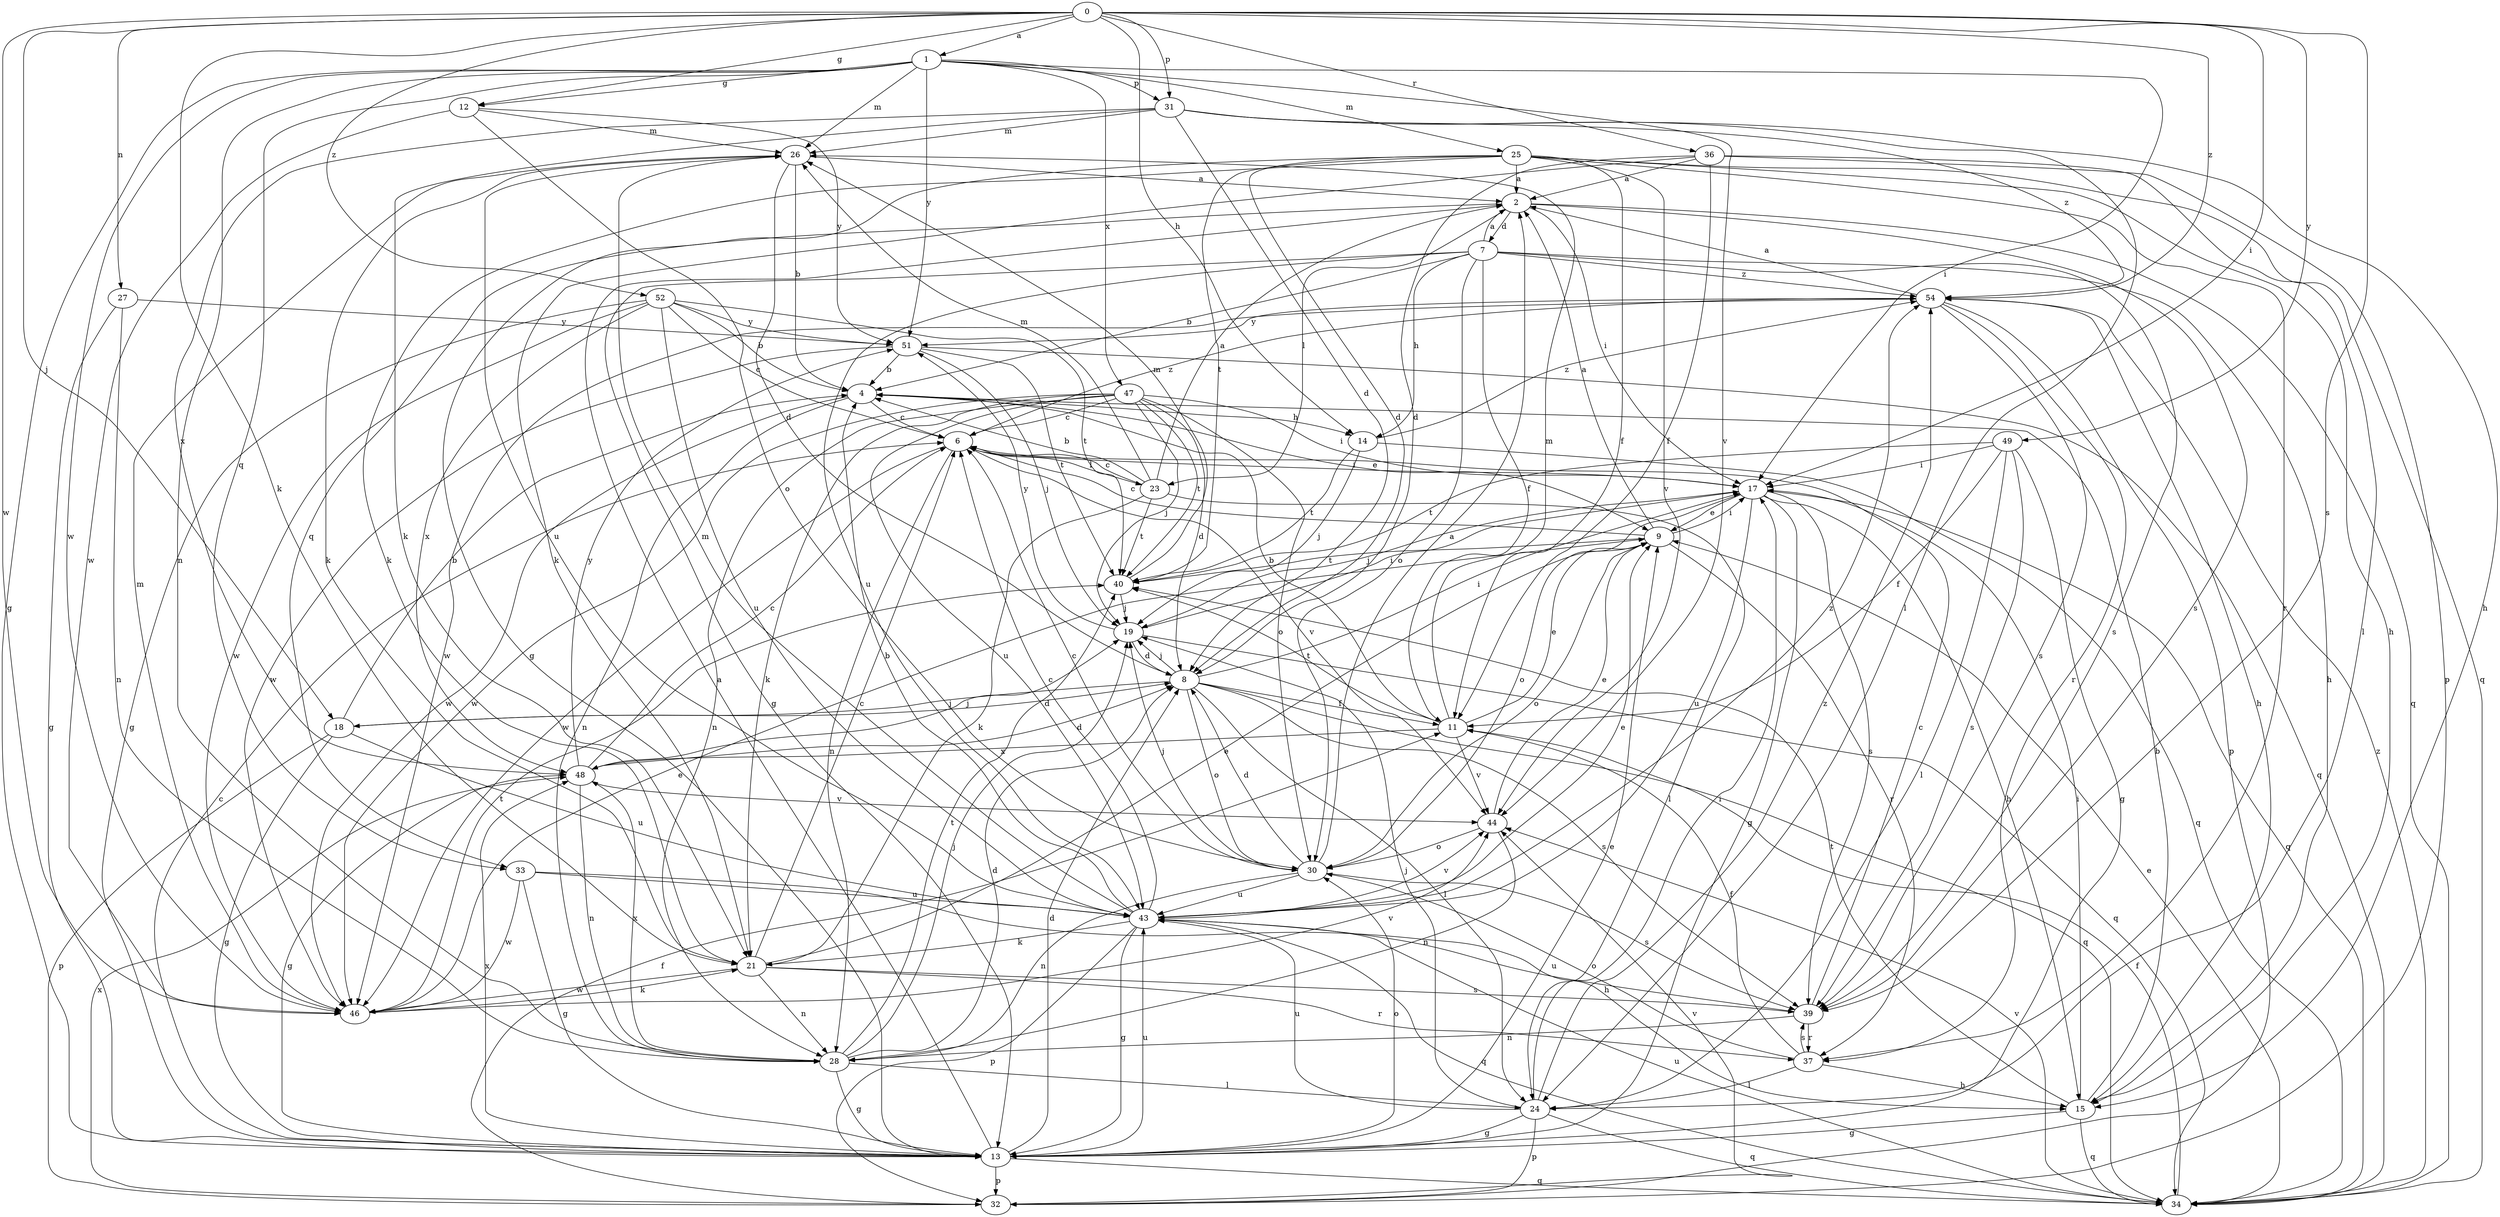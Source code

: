 strict digraph  {
0;
1;
2;
4;
6;
7;
8;
9;
11;
12;
13;
14;
15;
17;
18;
19;
21;
23;
24;
25;
26;
27;
28;
30;
31;
32;
33;
34;
36;
37;
39;
40;
43;
44;
46;
47;
48;
49;
51;
52;
54;
0 -> 1  [label=a];
0 -> 12  [label=g];
0 -> 14  [label=h];
0 -> 17  [label=i];
0 -> 18  [label=j];
0 -> 21  [label=k];
0 -> 27  [label=n];
0 -> 31  [label=p];
0 -> 36  [label=r];
0 -> 39  [label=s];
0 -> 46  [label=w];
0 -> 49  [label=y];
0 -> 52  [label=z];
0 -> 54  [label=z];
1 -> 12  [label=g];
1 -> 13  [label=g];
1 -> 17  [label=i];
1 -> 25  [label=m];
1 -> 26  [label=m];
1 -> 28  [label=n];
1 -> 31  [label=p];
1 -> 33  [label=q];
1 -> 44  [label=v];
1 -> 46  [label=w];
1 -> 47  [label=x];
1 -> 51  [label=y];
2 -> 7  [label=d];
2 -> 17  [label=i];
2 -> 23  [label=l];
2 -> 33  [label=q];
2 -> 34  [label=q];
2 -> 39  [label=s];
4 -> 6  [label=c];
4 -> 9  [label=e];
4 -> 14  [label=h];
4 -> 28  [label=n];
4 -> 46  [label=w];
6 -> 17  [label=i];
6 -> 23  [label=l];
6 -> 28  [label=n];
6 -> 44  [label=v];
6 -> 46  [label=w];
6 -> 54  [label=z];
7 -> 2  [label=a];
7 -> 4  [label=b];
7 -> 11  [label=f];
7 -> 13  [label=g];
7 -> 14  [label=h];
7 -> 15  [label=h];
7 -> 30  [label=o];
7 -> 39  [label=s];
7 -> 43  [label=u];
7 -> 54  [label=z];
8 -> 11  [label=f];
8 -> 17  [label=i];
8 -> 18  [label=j];
8 -> 19  [label=j];
8 -> 24  [label=l];
8 -> 30  [label=o];
8 -> 34  [label=q];
8 -> 39  [label=s];
9 -> 2  [label=a];
9 -> 6  [label=c];
9 -> 17  [label=i];
9 -> 30  [label=o];
9 -> 37  [label=r];
9 -> 40  [label=t];
11 -> 4  [label=b];
11 -> 9  [label=e];
11 -> 26  [label=m];
11 -> 40  [label=t];
11 -> 44  [label=v];
11 -> 48  [label=x];
12 -> 26  [label=m];
12 -> 30  [label=o];
12 -> 46  [label=w];
12 -> 51  [label=y];
13 -> 2  [label=a];
13 -> 6  [label=c];
13 -> 8  [label=d];
13 -> 9  [label=e];
13 -> 30  [label=o];
13 -> 32  [label=p];
13 -> 34  [label=q];
13 -> 43  [label=u];
13 -> 48  [label=x];
14 -> 19  [label=j];
14 -> 34  [label=q];
14 -> 40  [label=t];
14 -> 54  [label=z];
15 -> 4  [label=b];
15 -> 13  [label=g];
15 -> 17  [label=i];
15 -> 34  [label=q];
15 -> 40  [label=t];
17 -> 9  [label=e];
17 -> 13  [label=g];
17 -> 15  [label=h];
17 -> 19  [label=j];
17 -> 30  [label=o];
17 -> 34  [label=q];
17 -> 39  [label=s];
17 -> 43  [label=u];
18 -> 4  [label=b];
18 -> 8  [label=d];
18 -> 13  [label=g];
18 -> 32  [label=p];
18 -> 43  [label=u];
19 -> 8  [label=d];
19 -> 17  [label=i];
19 -> 34  [label=q];
19 -> 51  [label=y];
21 -> 6  [label=c];
21 -> 9  [label=e];
21 -> 28  [label=n];
21 -> 37  [label=r];
21 -> 39  [label=s];
21 -> 46  [label=w];
23 -> 2  [label=a];
23 -> 4  [label=b];
23 -> 6  [label=c];
23 -> 21  [label=k];
23 -> 24  [label=l];
23 -> 26  [label=m];
23 -> 40  [label=t];
24 -> 13  [label=g];
24 -> 17  [label=i];
24 -> 19  [label=j];
24 -> 32  [label=p];
24 -> 34  [label=q];
24 -> 43  [label=u];
24 -> 54  [label=z];
25 -> 2  [label=a];
25 -> 8  [label=d];
25 -> 11  [label=f];
25 -> 13  [label=g];
25 -> 15  [label=h];
25 -> 21  [label=k];
25 -> 34  [label=q];
25 -> 37  [label=r];
25 -> 40  [label=t];
25 -> 44  [label=v];
26 -> 2  [label=a];
26 -> 4  [label=b];
26 -> 8  [label=d];
26 -> 21  [label=k];
26 -> 43  [label=u];
27 -> 13  [label=g];
27 -> 28  [label=n];
27 -> 51  [label=y];
28 -> 8  [label=d];
28 -> 13  [label=g];
28 -> 19  [label=j];
28 -> 24  [label=l];
28 -> 40  [label=t];
28 -> 48  [label=x];
30 -> 2  [label=a];
30 -> 6  [label=c];
30 -> 8  [label=d];
30 -> 19  [label=j];
30 -> 28  [label=n];
30 -> 39  [label=s];
30 -> 43  [label=u];
31 -> 8  [label=d];
31 -> 15  [label=h];
31 -> 21  [label=k];
31 -> 24  [label=l];
31 -> 26  [label=m];
31 -> 48  [label=x];
31 -> 54  [label=z];
32 -> 11  [label=f];
32 -> 44  [label=v];
32 -> 48  [label=x];
33 -> 13  [label=g];
33 -> 15  [label=h];
33 -> 43  [label=u];
33 -> 46  [label=w];
34 -> 9  [label=e];
34 -> 11  [label=f];
34 -> 43  [label=u];
34 -> 44  [label=v];
34 -> 54  [label=z];
36 -> 2  [label=a];
36 -> 8  [label=d];
36 -> 11  [label=f];
36 -> 21  [label=k];
36 -> 24  [label=l];
36 -> 32  [label=p];
37 -> 11  [label=f];
37 -> 15  [label=h];
37 -> 24  [label=l];
37 -> 30  [label=o];
37 -> 39  [label=s];
39 -> 6  [label=c];
39 -> 28  [label=n];
39 -> 37  [label=r];
39 -> 43  [label=u];
40 -> 19  [label=j];
40 -> 26  [label=m];
43 -> 4  [label=b];
43 -> 6  [label=c];
43 -> 9  [label=e];
43 -> 13  [label=g];
43 -> 21  [label=k];
43 -> 26  [label=m];
43 -> 32  [label=p];
43 -> 34  [label=q];
43 -> 44  [label=v];
43 -> 54  [label=z];
44 -> 9  [label=e];
44 -> 28  [label=n];
44 -> 30  [label=o];
46 -> 9  [label=e];
46 -> 21  [label=k];
46 -> 26  [label=m];
46 -> 40  [label=t];
46 -> 44  [label=v];
47 -> 6  [label=c];
47 -> 8  [label=d];
47 -> 17  [label=i];
47 -> 19  [label=j];
47 -> 21  [label=k];
47 -> 28  [label=n];
47 -> 30  [label=o];
47 -> 40  [label=t];
47 -> 43  [label=u];
47 -> 46  [label=w];
48 -> 6  [label=c];
48 -> 8  [label=d];
48 -> 13  [label=g];
48 -> 19  [label=j];
48 -> 28  [label=n];
48 -> 44  [label=v];
48 -> 51  [label=y];
49 -> 11  [label=f];
49 -> 13  [label=g];
49 -> 17  [label=i];
49 -> 24  [label=l];
49 -> 39  [label=s];
49 -> 40  [label=t];
51 -> 4  [label=b];
51 -> 19  [label=j];
51 -> 34  [label=q];
51 -> 40  [label=t];
51 -> 46  [label=w];
52 -> 4  [label=b];
52 -> 6  [label=c];
52 -> 13  [label=g];
52 -> 40  [label=t];
52 -> 43  [label=u];
52 -> 46  [label=w];
52 -> 48  [label=x];
52 -> 51  [label=y];
54 -> 2  [label=a];
54 -> 15  [label=h];
54 -> 32  [label=p];
54 -> 37  [label=r];
54 -> 39  [label=s];
54 -> 46  [label=w];
54 -> 51  [label=y];
}
